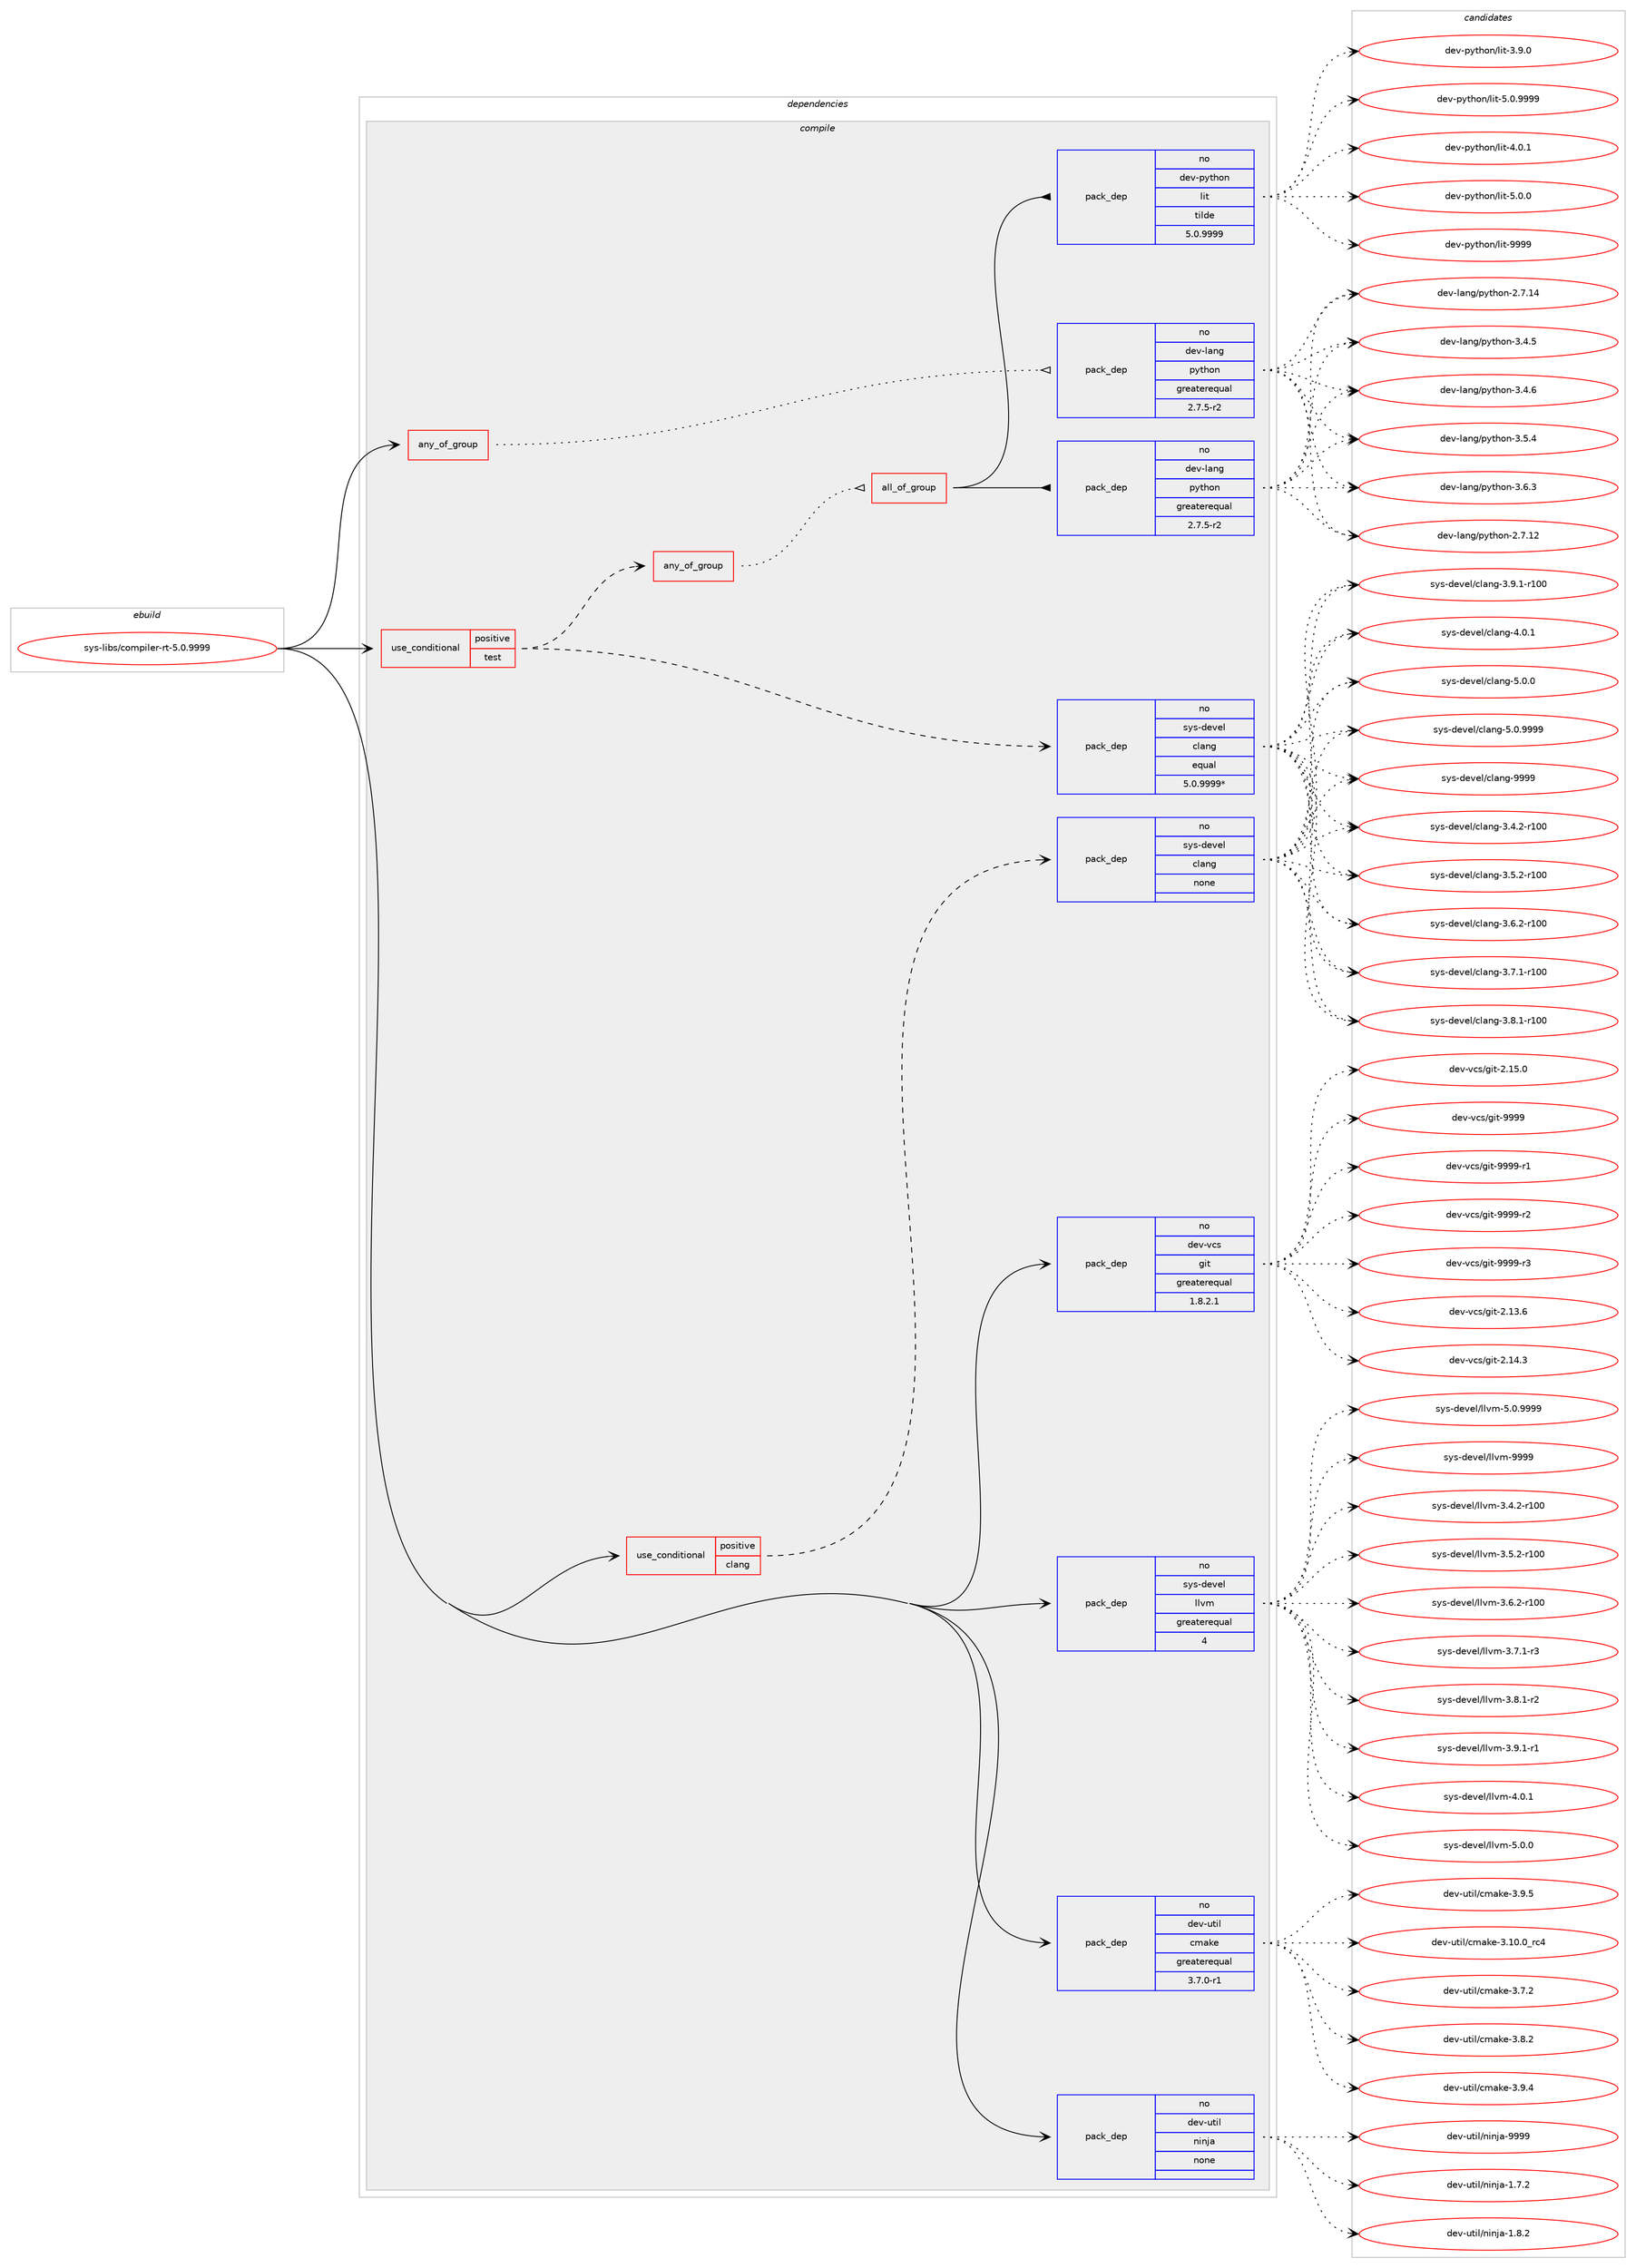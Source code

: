 digraph prolog {

# *************
# Graph options
# *************

newrank=true;
concentrate=true;
compound=true;
graph [rankdir=LR,fontname=Helvetica,fontsize=10,ranksep=1.5];#, ranksep=2.5, nodesep=0.2];
edge  [arrowhead=vee];
node  [fontname=Helvetica,fontsize=10];

# **********
# The ebuild
# **********

subgraph cluster_leftcol {
color=gray;
rank=same;
label=<<i>ebuild</i>>;
id [label="sys-libs/compiler-rt-5.0.9999", color=red, width=4, href="../sys-libs/compiler-rt-5.0.9999.svg"];
}

# ****************
# The dependencies
# ****************

subgraph cluster_midcol {
color=gray;
label=<<i>dependencies</i>>;
subgraph cluster_compile {
fillcolor="#eeeeee";
style=filled;
label=<<i>compile</i>>;
subgraph any8376 {
dependency493495 [label=<<TABLE BORDER="0" CELLBORDER="1" CELLSPACING="0" CELLPADDING="4"><TR><TD CELLPADDING="10">any_of_group</TD></TR></TABLE>>, shape=none, color=red];subgraph pack366854 {
dependency493496 [label=<<TABLE BORDER="0" CELLBORDER="1" CELLSPACING="0" CELLPADDING="4" WIDTH="220"><TR><TD ROWSPAN="6" CELLPADDING="30">pack_dep</TD></TR><TR><TD WIDTH="110">no</TD></TR><TR><TD>dev-lang</TD></TR><TR><TD>python</TD></TR><TR><TD>greaterequal</TD></TR><TR><TD>2.7.5-r2</TD></TR></TABLE>>, shape=none, color=blue];
}
dependency493495:e -> dependency493496:w [weight=20,style="dotted",arrowhead="oinv"];
}
id:e -> dependency493495:w [weight=20,style="solid",arrowhead="vee"];
subgraph cond117962 {
dependency493497 [label=<<TABLE BORDER="0" CELLBORDER="1" CELLSPACING="0" CELLPADDING="4"><TR><TD ROWSPAN="3" CELLPADDING="10">use_conditional</TD></TR><TR><TD>positive</TD></TR><TR><TD>clang</TD></TR></TABLE>>, shape=none, color=red];
subgraph pack366855 {
dependency493498 [label=<<TABLE BORDER="0" CELLBORDER="1" CELLSPACING="0" CELLPADDING="4" WIDTH="220"><TR><TD ROWSPAN="6" CELLPADDING="30">pack_dep</TD></TR><TR><TD WIDTH="110">no</TD></TR><TR><TD>sys-devel</TD></TR><TR><TD>clang</TD></TR><TR><TD>none</TD></TR><TR><TD></TD></TR></TABLE>>, shape=none, color=blue];
}
dependency493497:e -> dependency493498:w [weight=20,style="dashed",arrowhead="vee"];
}
id:e -> dependency493497:w [weight=20,style="solid",arrowhead="vee"];
subgraph cond117963 {
dependency493499 [label=<<TABLE BORDER="0" CELLBORDER="1" CELLSPACING="0" CELLPADDING="4"><TR><TD ROWSPAN="3" CELLPADDING="10">use_conditional</TD></TR><TR><TD>positive</TD></TR><TR><TD>test</TD></TR></TABLE>>, shape=none, color=red];
subgraph any8377 {
dependency493500 [label=<<TABLE BORDER="0" CELLBORDER="1" CELLSPACING="0" CELLPADDING="4"><TR><TD CELLPADDING="10">any_of_group</TD></TR></TABLE>>, shape=none, color=red];subgraph all306 {
dependency493501 [label=<<TABLE BORDER="0" CELLBORDER="1" CELLSPACING="0" CELLPADDING="4"><TR><TD CELLPADDING="10">all_of_group</TD></TR></TABLE>>, shape=none, color=red];subgraph pack366856 {
dependency493502 [label=<<TABLE BORDER="0" CELLBORDER="1" CELLSPACING="0" CELLPADDING="4" WIDTH="220"><TR><TD ROWSPAN="6" CELLPADDING="30">pack_dep</TD></TR><TR><TD WIDTH="110">no</TD></TR><TR><TD>dev-lang</TD></TR><TR><TD>python</TD></TR><TR><TD>greaterequal</TD></TR><TR><TD>2.7.5-r2</TD></TR></TABLE>>, shape=none, color=blue];
}
dependency493501:e -> dependency493502:w [weight=20,style="solid",arrowhead="inv"];
subgraph pack366857 {
dependency493503 [label=<<TABLE BORDER="0" CELLBORDER="1" CELLSPACING="0" CELLPADDING="4" WIDTH="220"><TR><TD ROWSPAN="6" CELLPADDING="30">pack_dep</TD></TR><TR><TD WIDTH="110">no</TD></TR><TR><TD>dev-python</TD></TR><TR><TD>lit</TD></TR><TR><TD>tilde</TD></TR><TR><TD>5.0.9999</TD></TR></TABLE>>, shape=none, color=blue];
}
dependency493501:e -> dependency493503:w [weight=20,style="solid",arrowhead="inv"];
}
dependency493500:e -> dependency493501:w [weight=20,style="dotted",arrowhead="oinv"];
}
dependency493499:e -> dependency493500:w [weight=20,style="dashed",arrowhead="vee"];
subgraph pack366858 {
dependency493504 [label=<<TABLE BORDER="0" CELLBORDER="1" CELLSPACING="0" CELLPADDING="4" WIDTH="220"><TR><TD ROWSPAN="6" CELLPADDING="30">pack_dep</TD></TR><TR><TD WIDTH="110">no</TD></TR><TR><TD>sys-devel</TD></TR><TR><TD>clang</TD></TR><TR><TD>equal</TD></TR><TR><TD>5.0.9999*</TD></TR></TABLE>>, shape=none, color=blue];
}
dependency493499:e -> dependency493504:w [weight=20,style="dashed",arrowhead="vee"];
}
id:e -> dependency493499:w [weight=20,style="solid",arrowhead="vee"];
subgraph pack366859 {
dependency493505 [label=<<TABLE BORDER="0" CELLBORDER="1" CELLSPACING="0" CELLPADDING="4" WIDTH="220"><TR><TD ROWSPAN="6" CELLPADDING="30">pack_dep</TD></TR><TR><TD WIDTH="110">no</TD></TR><TR><TD>dev-util</TD></TR><TR><TD>cmake</TD></TR><TR><TD>greaterequal</TD></TR><TR><TD>3.7.0-r1</TD></TR></TABLE>>, shape=none, color=blue];
}
id:e -> dependency493505:w [weight=20,style="solid",arrowhead="vee"];
subgraph pack366860 {
dependency493506 [label=<<TABLE BORDER="0" CELLBORDER="1" CELLSPACING="0" CELLPADDING="4" WIDTH="220"><TR><TD ROWSPAN="6" CELLPADDING="30">pack_dep</TD></TR><TR><TD WIDTH="110">no</TD></TR><TR><TD>dev-util</TD></TR><TR><TD>ninja</TD></TR><TR><TD>none</TD></TR><TR><TD></TD></TR></TABLE>>, shape=none, color=blue];
}
id:e -> dependency493506:w [weight=20,style="solid",arrowhead="vee"];
subgraph pack366861 {
dependency493507 [label=<<TABLE BORDER="0" CELLBORDER="1" CELLSPACING="0" CELLPADDING="4" WIDTH="220"><TR><TD ROWSPAN="6" CELLPADDING="30">pack_dep</TD></TR><TR><TD WIDTH="110">no</TD></TR><TR><TD>dev-vcs</TD></TR><TR><TD>git</TD></TR><TR><TD>greaterequal</TD></TR><TR><TD>1.8.2.1</TD></TR></TABLE>>, shape=none, color=blue];
}
id:e -> dependency493507:w [weight=20,style="solid",arrowhead="vee"];
subgraph pack366862 {
dependency493508 [label=<<TABLE BORDER="0" CELLBORDER="1" CELLSPACING="0" CELLPADDING="4" WIDTH="220"><TR><TD ROWSPAN="6" CELLPADDING="30">pack_dep</TD></TR><TR><TD WIDTH="110">no</TD></TR><TR><TD>sys-devel</TD></TR><TR><TD>llvm</TD></TR><TR><TD>greaterequal</TD></TR><TR><TD>4</TD></TR></TABLE>>, shape=none, color=blue];
}
id:e -> dependency493508:w [weight=20,style="solid",arrowhead="vee"];
}
subgraph cluster_compileandrun {
fillcolor="#eeeeee";
style=filled;
label=<<i>compile and run</i>>;
}
subgraph cluster_run {
fillcolor="#eeeeee";
style=filled;
label=<<i>run</i>>;
}
}

# **************
# The candidates
# **************

subgraph cluster_choices {
rank=same;
color=gray;
label=<<i>candidates</i>>;

subgraph choice366854 {
color=black;
nodesep=1;
choice10010111845108971101034711212111610411111045504655464950 [label="dev-lang/python-2.7.12", color=red, width=4,href="../dev-lang/python-2.7.12.svg"];
choice10010111845108971101034711212111610411111045504655464952 [label="dev-lang/python-2.7.14", color=red, width=4,href="../dev-lang/python-2.7.14.svg"];
choice100101118451089711010347112121116104111110455146524653 [label="dev-lang/python-3.4.5", color=red, width=4,href="../dev-lang/python-3.4.5.svg"];
choice100101118451089711010347112121116104111110455146524654 [label="dev-lang/python-3.4.6", color=red, width=4,href="../dev-lang/python-3.4.6.svg"];
choice100101118451089711010347112121116104111110455146534652 [label="dev-lang/python-3.5.4", color=red, width=4,href="../dev-lang/python-3.5.4.svg"];
choice100101118451089711010347112121116104111110455146544651 [label="dev-lang/python-3.6.3", color=red, width=4,href="../dev-lang/python-3.6.3.svg"];
dependency493496:e -> choice10010111845108971101034711212111610411111045504655464950:w [style=dotted,weight="100"];
dependency493496:e -> choice10010111845108971101034711212111610411111045504655464952:w [style=dotted,weight="100"];
dependency493496:e -> choice100101118451089711010347112121116104111110455146524653:w [style=dotted,weight="100"];
dependency493496:e -> choice100101118451089711010347112121116104111110455146524654:w [style=dotted,weight="100"];
dependency493496:e -> choice100101118451089711010347112121116104111110455146534652:w [style=dotted,weight="100"];
dependency493496:e -> choice100101118451089711010347112121116104111110455146544651:w [style=dotted,weight="100"];
}
subgraph choice366855 {
color=black;
nodesep=1;
choice1151211154510010111810110847991089711010345514652465045114494848 [label="sys-devel/clang-3.4.2-r100", color=red, width=4,href="../sys-devel/clang-3.4.2-r100.svg"];
choice1151211154510010111810110847991089711010345514653465045114494848 [label="sys-devel/clang-3.5.2-r100", color=red, width=4,href="../sys-devel/clang-3.5.2-r100.svg"];
choice1151211154510010111810110847991089711010345514654465045114494848 [label="sys-devel/clang-3.6.2-r100", color=red, width=4,href="../sys-devel/clang-3.6.2-r100.svg"];
choice1151211154510010111810110847991089711010345514655464945114494848 [label="sys-devel/clang-3.7.1-r100", color=red, width=4,href="../sys-devel/clang-3.7.1-r100.svg"];
choice1151211154510010111810110847991089711010345514656464945114494848 [label="sys-devel/clang-3.8.1-r100", color=red, width=4,href="../sys-devel/clang-3.8.1-r100.svg"];
choice1151211154510010111810110847991089711010345514657464945114494848 [label="sys-devel/clang-3.9.1-r100", color=red, width=4,href="../sys-devel/clang-3.9.1-r100.svg"];
choice11512111545100101118101108479910897110103455246484649 [label="sys-devel/clang-4.0.1", color=red, width=4,href="../sys-devel/clang-4.0.1.svg"];
choice11512111545100101118101108479910897110103455346484648 [label="sys-devel/clang-5.0.0", color=red, width=4,href="../sys-devel/clang-5.0.0.svg"];
choice11512111545100101118101108479910897110103455346484657575757 [label="sys-devel/clang-5.0.9999", color=red, width=4,href="../sys-devel/clang-5.0.9999.svg"];
choice115121115451001011181011084799108971101034557575757 [label="sys-devel/clang-9999", color=red, width=4,href="../sys-devel/clang-9999.svg"];
dependency493498:e -> choice1151211154510010111810110847991089711010345514652465045114494848:w [style=dotted,weight="100"];
dependency493498:e -> choice1151211154510010111810110847991089711010345514653465045114494848:w [style=dotted,weight="100"];
dependency493498:e -> choice1151211154510010111810110847991089711010345514654465045114494848:w [style=dotted,weight="100"];
dependency493498:e -> choice1151211154510010111810110847991089711010345514655464945114494848:w [style=dotted,weight="100"];
dependency493498:e -> choice1151211154510010111810110847991089711010345514656464945114494848:w [style=dotted,weight="100"];
dependency493498:e -> choice1151211154510010111810110847991089711010345514657464945114494848:w [style=dotted,weight="100"];
dependency493498:e -> choice11512111545100101118101108479910897110103455246484649:w [style=dotted,weight="100"];
dependency493498:e -> choice11512111545100101118101108479910897110103455346484648:w [style=dotted,weight="100"];
dependency493498:e -> choice11512111545100101118101108479910897110103455346484657575757:w [style=dotted,weight="100"];
dependency493498:e -> choice115121115451001011181011084799108971101034557575757:w [style=dotted,weight="100"];
}
subgraph choice366856 {
color=black;
nodesep=1;
choice10010111845108971101034711212111610411111045504655464950 [label="dev-lang/python-2.7.12", color=red, width=4,href="../dev-lang/python-2.7.12.svg"];
choice10010111845108971101034711212111610411111045504655464952 [label="dev-lang/python-2.7.14", color=red, width=4,href="../dev-lang/python-2.7.14.svg"];
choice100101118451089711010347112121116104111110455146524653 [label="dev-lang/python-3.4.5", color=red, width=4,href="../dev-lang/python-3.4.5.svg"];
choice100101118451089711010347112121116104111110455146524654 [label="dev-lang/python-3.4.6", color=red, width=4,href="../dev-lang/python-3.4.6.svg"];
choice100101118451089711010347112121116104111110455146534652 [label="dev-lang/python-3.5.4", color=red, width=4,href="../dev-lang/python-3.5.4.svg"];
choice100101118451089711010347112121116104111110455146544651 [label="dev-lang/python-3.6.3", color=red, width=4,href="../dev-lang/python-3.6.3.svg"];
dependency493502:e -> choice10010111845108971101034711212111610411111045504655464950:w [style=dotted,weight="100"];
dependency493502:e -> choice10010111845108971101034711212111610411111045504655464952:w [style=dotted,weight="100"];
dependency493502:e -> choice100101118451089711010347112121116104111110455146524653:w [style=dotted,weight="100"];
dependency493502:e -> choice100101118451089711010347112121116104111110455146524654:w [style=dotted,weight="100"];
dependency493502:e -> choice100101118451089711010347112121116104111110455146534652:w [style=dotted,weight="100"];
dependency493502:e -> choice100101118451089711010347112121116104111110455146544651:w [style=dotted,weight="100"];
}
subgraph choice366857 {
color=black;
nodesep=1;
choice1001011184511212111610411111047108105116455146574648 [label="dev-python/lit-3.9.0", color=red, width=4,href="../dev-python/lit-3.9.0.svg"];
choice1001011184511212111610411111047108105116455246484649 [label="dev-python/lit-4.0.1", color=red, width=4,href="../dev-python/lit-4.0.1.svg"];
choice1001011184511212111610411111047108105116455346484648 [label="dev-python/lit-5.0.0", color=red, width=4,href="../dev-python/lit-5.0.0.svg"];
choice1001011184511212111610411111047108105116455346484657575757 [label="dev-python/lit-5.0.9999", color=red, width=4,href="../dev-python/lit-5.0.9999.svg"];
choice10010111845112121116104111110471081051164557575757 [label="dev-python/lit-9999", color=red, width=4,href="../dev-python/lit-9999.svg"];
dependency493503:e -> choice1001011184511212111610411111047108105116455146574648:w [style=dotted,weight="100"];
dependency493503:e -> choice1001011184511212111610411111047108105116455246484649:w [style=dotted,weight="100"];
dependency493503:e -> choice1001011184511212111610411111047108105116455346484648:w [style=dotted,weight="100"];
dependency493503:e -> choice1001011184511212111610411111047108105116455346484657575757:w [style=dotted,weight="100"];
dependency493503:e -> choice10010111845112121116104111110471081051164557575757:w [style=dotted,weight="100"];
}
subgraph choice366858 {
color=black;
nodesep=1;
choice1151211154510010111810110847991089711010345514652465045114494848 [label="sys-devel/clang-3.4.2-r100", color=red, width=4,href="../sys-devel/clang-3.4.2-r100.svg"];
choice1151211154510010111810110847991089711010345514653465045114494848 [label="sys-devel/clang-3.5.2-r100", color=red, width=4,href="../sys-devel/clang-3.5.2-r100.svg"];
choice1151211154510010111810110847991089711010345514654465045114494848 [label="sys-devel/clang-3.6.2-r100", color=red, width=4,href="../sys-devel/clang-3.6.2-r100.svg"];
choice1151211154510010111810110847991089711010345514655464945114494848 [label="sys-devel/clang-3.7.1-r100", color=red, width=4,href="../sys-devel/clang-3.7.1-r100.svg"];
choice1151211154510010111810110847991089711010345514656464945114494848 [label="sys-devel/clang-3.8.1-r100", color=red, width=4,href="../sys-devel/clang-3.8.1-r100.svg"];
choice1151211154510010111810110847991089711010345514657464945114494848 [label="sys-devel/clang-3.9.1-r100", color=red, width=4,href="../sys-devel/clang-3.9.1-r100.svg"];
choice11512111545100101118101108479910897110103455246484649 [label="sys-devel/clang-4.0.1", color=red, width=4,href="../sys-devel/clang-4.0.1.svg"];
choice11512111545100101118101108479910897110103455346484648 [label="sys-devel/clang-5.0.0", color=red, width=4,href="../sys-devel/clang-5.0.0.svg"];
choice11512111545100101118101108479910897110103455346484657575757 [label="sys-devel/clang-5.0.9999", color=red, width=4,href="../sys-devel/clang-5.0.9999.svg"];
choice115121115451001011181011084799108971101034557575757 [label="sys-devel/clang-9999", color=red, width=4,href="../sys-devel/clang-9999.svg"];
dependency493504:e -> choice1151211154510010111810110847991089711010345514652465045114494848:w [style=dotted,weight="100"];
dependency493504:e -> choice1151211154510010111810110847991089711010345514653465045114494848:w [style=dotted,weight="100"];
dependency493504:e -> choice1151211154510010111810110847991089711010345514654465045114494848:w [style=dotted,weight="100"];
dependency493504:e -> choice1151211154510010111810110847991089711010345514655464945114494848:w [style=dotted,weight="100"];
dependency493504:e -> choice1151211154510010111810110847991089711010345514656464945114494848:w [style=dotted,weight="100"];
dependency493504:e -> choice1151211154510010111810110847991089711010345514657464945114494848:w [style=dotted,weight="100"];
dependency493504:e -> choice11512111545100101118101108479910897110103455246484649:w [style=dotted,weight="100"];
dependency493504:e -> choice11512111545100101118101108479910897110103455346484648:w [style=dotted,weight="100"];
dependency493504:e -> choice11512111545100101118101108479910897110103455346484657575757:w [style=dotted,weight="100"];
dependency493504:e -> choice115121115451001011181011084799108971101034557575757:w [style=dotted,weight="100"];
}
subgraph choice366859 {
color=black;
nodesep=1;
choice1001011184511711610510847991099710710145514649484648951149952 [label="dev-util/cmake-3.10.0_rc4", color=red, width=4,href="../dev-util/cmake-3.10.0_rc4.svg"];
choice10010111845117116105108479910997107101455146554650 [label="dev-util/cmake-3.7.2", color=red, width=4,href="../dev-util/cmake-3.7.2.svg"];
choice10010111845117116105108479910997107101455146564650 [label="dev-util/cmake-3.8.2", color=red, width=4,href="../dev-util/cmake-3.8.2.svg"];
choice10010111845117116105108479910997107101455146574652 [label="dev-util/cmake-3.9.4", color=red, width=4,href="../dev-util/cmake-3.9.4.svg"];
choice10010111845117116105108479910997107101455146574653 [label="dev-util/cmake-3.9.5", color=red, width=4,href="../dev-util/cmake-3.9.5.svg"];
dependency493505:e -> choice1001011184511711610510847991099710710145514649484648951149952:w [style=dotted,weight="100"];
dependency493505:e -> choice10010111845117116105108479910997107101455146554650:w [style=dotted,weight="100"];
dependency493505:e -> choice10010111845117116105108479910997107101455146564650:w [style=dotted,weight="100"];
dependency493505:e -> choice10010111845117116105108479910997107101455146574652:w [style=dotted,weight="100"];
dependency493505:e -> choice10010111845117116105108479910997107101455146574653:w [style=dotted,weight="100"];
}
subgraph choice366860 {
color=black;
nodesep=1;
choice100101118451171161051084711010511010697454946554650 [label="dev-util/ninja-1.7.2", color=red, width=4,href="../dev-util/ninja-1.7.2.svg"];
choice100101118451171161051084711010511010697454946564650 [label="dev-util/ninja-1.8.2", color=red, width=4,href="../dev-util/ninja-1.8.2.svg"];
choice1001011184511711610510847110105110106974557575757 [label="dev-util/ninja-9999", color=red, width=4,href="../dev-util/ninja-9999.svg"];
dependency493506:e -> choice100101118451171161051084711010511010697454946554650:w [style=dotted,weight="100"];
dependency493506:e -> choice100101118451171161051084711010511010697454946564650:w [style=dotted,weight="100"];
dependency493506:e -> choice1001011184511711610510847110105110106974557575757:w [style=dotted,weight="100"];
}
subgraph choice366861 {
color=black;
nodesep=1;
choice10010111845118991154710310511645504649514654 [label="dev-vcs/git-2.13.6", color=red, width=4,href="../dev-vcs/git-2.13.6.svg"];
choice10010111845118991154710310511645504649524651 [label="dev-vcs/git-2.14.3", color=red, width=4,href="../dev-vcs/git-2.14.3.svg"];
choice10010111845118991154710310511645504649534648 [label="dev-vcs/git-2.15.0", color=red, width=4,href="../dev-vcs/git-2.15.0.svg"];
choice1001011184511899115471031051164557575757 [label="dev-vcs/git-9999", color=red, width=4,href="../dev-vcs/git-9999.svg"];
choice10010111845118991154710310511645575757574511449 [label="dev-vcs/git-9999-r1", color=red, width=4,href="../dev-vcs/git-9999-r1.svg"];
choice10010111845118991154710310511645575757574511450 [label="dev-vcs/git-9999-r2", color=red, width=4,href="../dev-vcs/git-9999-r2.svg"];
choice10010111845118991154710310511645575757574511451 [label="dev-vcs/git-9999-r3", color=red, width=4,href="../dev-vcs/git-9999-r3.svg"];
dependency493507:e -> choice10010111845118991154710310511645504649514654:w [style=dotted,weight="100"];
dependency493507:e -> choice10010111845118991154710310511645504649524651:w [style=dotted,weight="100"];
dependency493507:e -> choice10010111845118991154710310511645504649534648:w [style=dotted,weight="100"];
dependency493507:e -> choice1001011184511899115471031051164557575757:w [style=dotted,weight="100"];
dependency493507:e -> choice10010111845118991154710310511645575757574511449:w [style=dotted,weight="100"];
dependency493507:e -> choice10010111845118991154710310511645575757574511450:w [style=dotted,weight="100"];
dependency493507:e -> choice10010111845118991154710310511645575757574511451:w [style=dotted,weight="100"];
}
subgraph choice366862 {
color=black;
nodesep=1;
choice115121115451001011181011084710810811810945514652465045114494848 [label="sys-devel/llvm-3.4.2-r100", color=red, width=4,href="../sys-devel/llvm-3.4.2-r100.svg"];
choice115121115451001011181011084710810811810945514653465045114494848 [label="sys-devel/llvm-3.5.2-r100", color=red, width=4,href="../sys-devel/llvm-3.5.2-r100.svg"];
choice115121115451001011181011084710810811810945514654465045114494848 [label="sys-devel/llvm-3.6.2-r100", color=red, width=4,href="../sys-devel/llvm-3.6.2-r100.svg"];
choice11512111545100101118101108471081081181094551465546494511451 [label="sys-devel/llvm-3.7.1-r3", color=red, width=4,href="../sys-devel/llvm-3.7.1-r3.svg"];
choice11512111545100101118101108471081081181094551465646494511450 [label="sys-devel/llvm-3.8.1-r2", color=red, width=4,href="../sys-devel/llvm-3.8.1-r2.svg"];
choice11512111545100101118101108471081081181094551465746494511449 [label="sys-devel/llvm-3.9.1-r1", color=red, width=4,href="../sys-devel/llvm-3.9.1-r1.svg"];
choice1151211154510010111810110847108108118109455246484649 [label="sys-devel/llvm-4.0.1", color=red, width=4,href="../sys-devel/llvm-4.0.1.svg"];
choice1151211154510010111810110847108108118109455346484648 [label="sys-devel/llvm-5.0.0", color=red, width=4,href="../sys-devel/llvm-5.0.0.svg"];
choice1151211154510010111810110847108108118109455346484657575757 [label="sys-devel/llvm-5.0.9999", color=red, width=4,href="../sys-devel/llvm-5.0.9999.svg"];
choice11512111545100101118101108471081081181094557575757 [label="sys-devel/llvm-9999", color=red, width=4,href="../sys-devel/llvm-9999.svg"];
dependency493508:e -> choice115121115451001011181011084710810811810945514652465045114494848:w [style=dotted,weight="100"];
dependency493508:e -> choice115121115451001011181011084710810811810945514653465045114494848:w [style=dotted,weight="100"];
dependency493508:e -> choice115121115451001011181011084710810811810945514654465045114494848:w [style=dotted,weight="100"];
dependency493508:e -> choice11512111545100101118101108471081081181094551465546494511451:w [style=dotted,weight="100"];
dependency493508:e -> choice11512111545100101118101108471081081181094551465646494511450:w [style=dotted,weight="100"];
dependency493508:e -> choice11512111545100101118101108471081081181094551465746494511449:w [style=dotted,weight="100"];
dependency493508:e -> choice1151211154510010111810110847108108118109455246484649:w [style=dotted,weight="100"];
dependency493508:e -> choice1151211154510010111810110847108108118109455346484648:w [style=dotted,weight="100"];
dependency493508:e -> choice1151211154510010111810110847108108118109455346484657575757:w [style=dotted,weight="100"];
dependency493508:e -> choice11512111545100101118101108471081081181094557575757:w [style=dotted,weight="100"];
}
}

}
